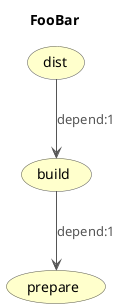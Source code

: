 @startuml

title FooBar
hide stereotype
skinparam Arrow {
Color #555555
FontColor #555555
}
skinparam UseCase {
BackgroundColor #FFFFCC
BorderColor #555555
}

skinparam UseCase {
BackgroundColor<< FooBar >> #FFFFCC
}
(prepare)<< FooBar >>
(build)<< FooBar >>
(dist)<< FooBar >>


(build) --> (prepare) : depend:1
(dist) --> (build) : depend:1
@enduml

